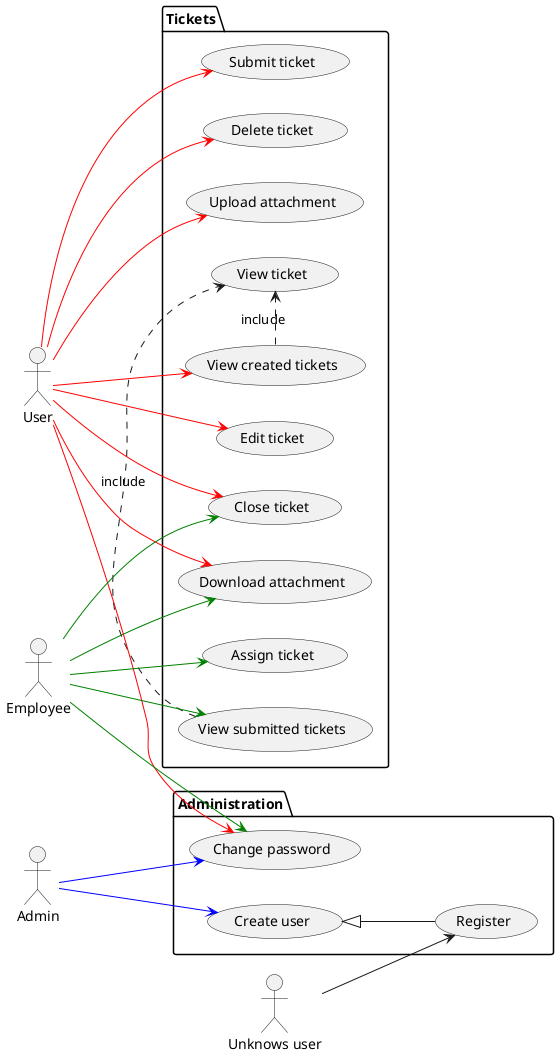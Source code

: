 @startuml
'https://plantuml.com/use-case-diagram

:Admin: as ADM
:Unknows user: as UUSR
:User: as USR
:Employee: as EMP

package "Tickets" {
    (View created tickets) as (VCT)
    (Create ticket) as (CT)
    (Edit ticket) as (ET)
    (Submit ticket) as (ST)
    (Delete ticket) as (DT)
    (Upload attachment) as (UA)

    (Download attachment) as (DA)

    (View submitted tickets) as (VST)
    (Assign ticket) as (AT)
    (Close ticket) as (CT)

    (View ticket) as (VT)

    (VCT) .> (VT):include
    (VST) .> (VT):include
}

package "Administration" {
    (Register) as (REG)
    (Create user) as (UCRT)
    (Change password) as (CP)
    (UCRT) <|-- (REG)
}

left to right direction
UUSR --> (REG)

USR --> (VCT) #line:red
USR --> (CT) #line:red
USR --> (ET)#line:red
USR --> (ST)#line:red
USR --> (DT)#line:red
USR --> (UA)#line:red

USR --> (DA)#line:red
EMP --> (DA)#line:green
USR --> (CP)#line:red
EMP --> (CP)#line:green

EMP --> (VST)#line:green
EMP --> (AT)#line:green
EMP --> (CT)#line:green

ADM --> (UCRT)#line:blue
ADM --> (CP)#line:blue
@enduml